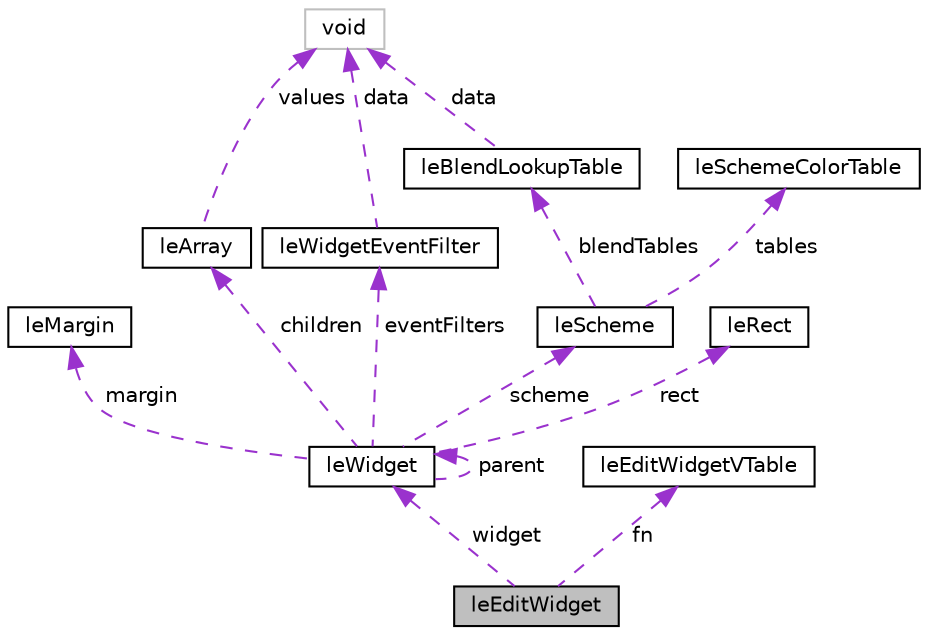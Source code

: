 digraph "leEditWidget"
{
 // INTERACTIVE_SVG=YES
  edge [fontname="Helvetica",fontsize="10",labelfontname="Helvetica",labelfontsize="10"];
  node [fontname="Helvetica",fontsize="10",shape=record];
  Node1 [label="leEditWidget",height=0.2,width=0.4,color="black", fillcolor="grey75", style="filled", fontcolor="black"];
  Node2 -> Node1 [dir="back",color="darkorchid3",fontsize="10",style="dashed",label=" widget" ,fontname="Helvetica"];
  Node2 [label="leWidget",height=0.2,width=0.4,color="black", fillcolor="white", style="filled",URL="$structleWidget.html",tooltip="Used to define a widget. "];
  Node3 -> Node2 [dir="back",color="darkorchid3",fontsize="10",style="dashed",label=" margin" ,fontname="Helvetica"];
  Node3 [label="leMargin",height=0.2,width=0.4,color="black", fillcolor="white", style="filled",URL="$structleMargin.html",tooltip="This struct represents the four margin settings for objects. "];
  Node2 -> Node2 [dir="back",color="darkorchid3",fontsize="10",style="dashed",label=" parent" ,fontname="Helvetica"];
  Node4 -> Node2 [dir="back",color="darkorchid3",fontsize="10",style="dashed",label=" children" ,fontname="Helvetica"];
  Node4 [label="leArray",height=0.2,width=0.4,color="black", fillcolor="white", style="filled",URL="$structleArray.html",tooltip="This struct represents a array. "];
  Node5 -> Node4 [dir="back",color="darkorchid3",fontsize="10",style="dashed",label=" values" ,fontname="Helvetica"];
  Node5 [label="void",height=0.2,width=0.4,color="grey75", fillcolor="white", style="filled"];
  Node6 -> Node2 [dir="back",color="darkorchid3",fontsize="10",style="dashed",label=" rect" ,fontname="Helvetica"];
  Node6 [label="leRect",height=0.2,width=0.4,color="black", fillcolor="white", style="filled",URL="$structleRect.html",tooltip="This struct represents a rectangle. "];
  Node7 -> Node2 [dir="back",color="darkorchid3",fontsize="10",style="dashed",label=" scheme" ,fontname="Helvetica"];
  Node7 [label="leScheme",height=0.2,width=0.4,color="black", fillcolor="white", style="filled",URL="$structleScheme.html"];
  Node8 -> Node7 [dir="back",color="darkorchid3",fontsize="10",style="dashed",label=" tables" ,fontname="Helvetica"];
  Node8 [label="leSchemeColorTable",height=0.2,width=0.4,color="black", fillcolor="white", style="filled",URL="$unionleSchemeColorTable.html"];
  Node9 -> Node7 [dir="back",color="darkorchid3",fontsize="10",style="dashed",label=" blendTables" ,fontname="Helvetica"];
  Node9 [label="leBlendLookupTable",height=0.2,width=0.4,color="black", fillcolor="white", style="filled",URL="$structleBlendLookupTable.html",tooltip="This struct represents a blend color lookup table. "];
  Node5 -> Node9 [dir="back",color="darkorchid3",fontsize="10",style="dashed",label=" data" ,fontname="Helvetica"];
  Node10 -> Node2 [dir="back",color="darkorchid3",fontsize="10",style="dashed",label=" eventFilters" ,fontname="Helvetica"];
  Node10 [label="leWidgetEventFilter",height=0.2,width=0.4,color="black", fillcolor="white", style="filled",URL="$structleWidgetEventFilter.html",tooltip="Used to define widget touch event filter. "];
  Node5 -> Node10 [dir="back",color="darkorchid3",fontsize="10",style="dashed",label=" data" ,fontname="Helvetica"];
  Node11 -> Node1 [dir="back",color="darkorchid3",fontsize="10",style="dashed",label=" fn" ,fontname="Helvetica"];
  Node11 [label="leEditWidgetVTable",height=0.2,width=0.4,color="black", fillcolor="white", style="filled",URL="$structleEditWidgetVTable.html"];
}
